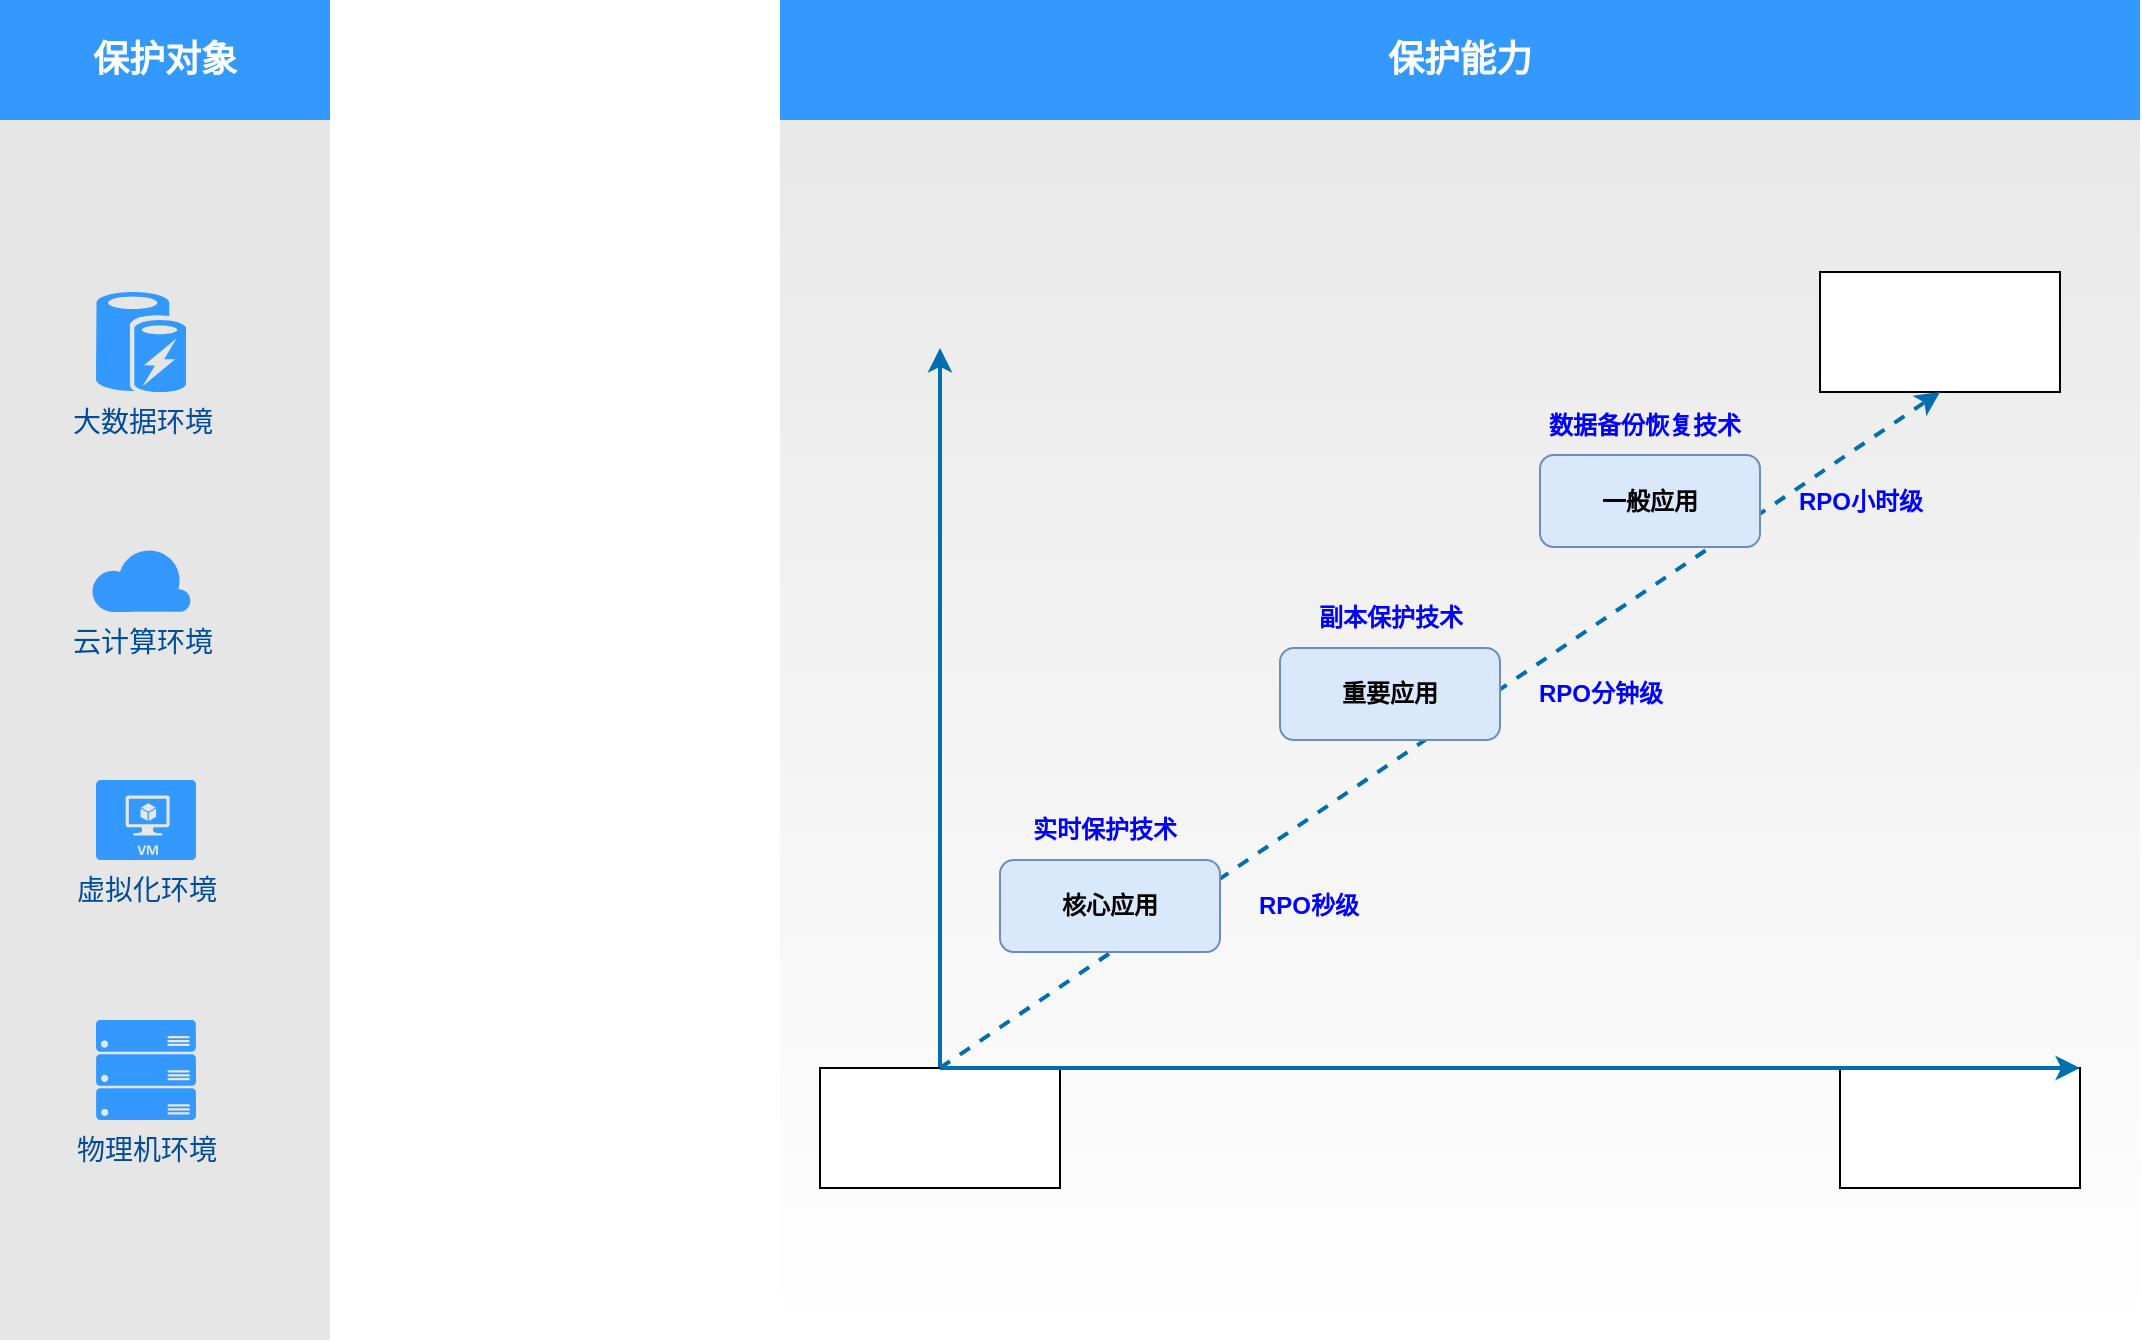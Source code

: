 <mxfile version="16.6.1" type="github">
  <diagram id="6a731a19-8d31-9384-78a2-239565b7b9f0" name="Page-1">
    <mxGraphModel dx="1360" dy="864" grid="1" gridSize="10" guides="1" tooltips="1" connect="1" arrows="1" fold="1" page="1" pageScale="1" pageWidth="1169" pageHeight="827" background="#FFFFFF" math="0" shadow="0">
      <root>
        <mxCell id="0" />
        <mxCell id="1" parent="0" />
        <mxCell id="2019" value="" style="rounded=0;whiteSpace=wrap;html=1;dashed=1;strokeColor=none;strokeWidth=2;fillColor=#E6E6E6;fontFamily=Verdana;fontSize=12;fontColor=#00BEF2" parent="1" vertex="1">
          <mxGeometry x="40" y="56" width="165" height="670" as="geometry" />
        </mxCell>
        <mxCell id="2020" value="" style="rounded=0;whiteSpace=wrap;html=1;dashed=1;strokeColor=none;strokeWidth=2;fillColor=#E6E6E6;fontFamily=Verdana;fontSize=12;fontColor=#00BEF2;gradientColor=#ffffff;" parent="1" vertex="1">
          <mxGeometry x="430" y="56" width="680" height="670" as="geometry" />
        </mxCell>
        <mxCell id="2025" value="保护对象" style="whiteSpace=wrap;html=1;dashed=1;strokeColor=none;strokeWidth=2;fillColor=#3399FF;fontFamily=Helvetica;fontSize=18;fontColor=#FFFFFF;fontStyle=1" parent="1" vertex="1">
          <mxGeometry x="40" y="56" width="165" height="60" as="geometry" />
        </mxCell>
        <mxCell id="2026" value="保护能力" style="whiteSpace=wrap;html=1;dashed=1;strokeColor=none;strokeWidth=2;fillColor=#3399FF;fontFamily=Helvetica;fontSize=18;fontColor=#FFFFFF;fontStyle=1" parent="1" vertex="1">
          <mxGeometry x="430" y="56" width="680" height="60" as="geometry" />
        </mxCell>
        <mxCell id="XsD7LEhc1y7F8JJkWMg8-2085" value="虚拟化环境" style="verticalLabelPosition=bottom;html=1;verticalAlign=top;strokeColor=none;fillColor=#3399FF;shape=mxgraph.azure.virtual_machine;dashed=1;fontSize=14;fontColor=#004C99" parent="1" vertex="1">
          <mxGeometry x="88" y="446" width="50" height="40" as="geometry" />
        </mxCell>
        <mxCell id="XsD7LEhc1y7F8JJkWMg8-2086" value="云计算环境" style="verticalLabelPosition=bottom;html=1;verticalAlign=top;strokeColor=none;fillColor=#3399FF;shape=mxgraph.azure.cloud;dashed=1;fontSize=14;fontColor=#004C99" parent="1" vertex="1">
          <mxGeometry x="85.5" y="329.5" width="50" height="32.5" as="geometry" />
        </mxCell>
        <mxCell id="XsD7LEhc1y7F8JJkWMg8-2087" value="大数据环境" style="verticalLabelPosition=bottom;html=1;verticalAlign=top;strokeColor=none;fillColor=#3399FF;shape=mxgraph.azure.azure_cache;dashed=1;fontFamily=Helvetica;fontSize=14;fontColor=#004C99" parent="1" vertex="1">
          <mxGeometry x="88" y="202" width="45" height="50" as="geometry" />
        </mxCell>
        <mxCell id="XsD7LEhc1y7F8JJkWMg8-2088" value="物理机环境" style="verticalLabelPosition=bottom;html=1;verticalAlign=top;strokeColor=none;fillColor=#3399FF;shape=mxgraph.azure.server_rack;dashed=1;fontFamily=Helvetica;fontSize=14;fontColor=#004C99" parent="1" vertex="1">
          <mxGeometry x="88" y="566" width="50" height="50" as="geometry" />
        </mxCell>
        <mxCell id="aN60g5e6sKYouuoYYlqO-2028" value="" style="endArrow=classic;html=1;rounded=0;exitX=0.5;exitY=0;exitDx=0;exitDy=0;shadow=0;fillColor=#1ba1e2;strokeColor=#006EAF;strokeWidth=2;" edge="1" parent="1" source="aN60g5e6sKYouuoYYlqO-2029">
          <mxGeometry width="50" height="50" relative="1" as="geometry">
            <mxPoint x="570" y="360" as="sourcePoint" />
            <mxPoint x="510.0" y="230" as="targetPoint" />
          </mxGeometry>
        </mxCell>
        <mxCell id="aN60g5e6sKYouuoYYlqO-2029" value="" style="rounded=0;whiteSpace=wrap;html=1;shadow=0;labelBackgroundColor=none;labelBorderColor=none;fillColor=default;gradientColor=none;" vertex="1" parent="1">
          <mxGeometry x="450" y="590" width="120" height="60" as="geometry" />
        </mxCell>
        <mxCell id="aN60g5e6sKYouuoYYlqO-2032" value="" style="rounded=0;whiteSpace=wrap;html=1;shadow=0;labelBackgroundColor=none;labelBorderColor=none;fillColor=default;gradientColor=none;" vertex="1" parent="1">
          <mxGeometry x="960" y="590" width="120" height="60" as="geometry" />
        </mxCell>
        <mxCell id="aN60g5e6sKYouuoYYlqO-2033" value="" style="endArrow=classic;html=1;rounded=0;exitX=0.5;exitY=0;exitDx=0;exitDy=0;entryX=1;entryY=0;entryDx=0;entryDy=0;strokeWidth=2;fillColor=#1ba1e2;strokeColor=#006EAF;" edge="1" parent="1" source="aN60g5e6sKYouuoYYlqO-2029" target="aN60g5e6sKYouuoYYlqO-2032">
          <mxGeometry width="50" height="50" relative="1" as="geometry">
            <mxPoint x="570.0" y="600" as="sourcePoint" />
            <mxPoint x="570.0" y="240" as="targetPoint" />
          </mxGeometry>
        </mxCell>
        <mxCell id="aN60g5e6sKYouuoYYlqO-2034" value="" style="rounded=0;whiteSpace=wrap;html=1;shadow=0;labelBackgroundColor=none;labelBorderColor=none;fillColor=default;gradientColor=none;" vertex="1" parent="1">
          <mxGeometry x="950" y="192" width="120" height="60" as="geometry" />
        </mxCell>
        <mxCell id="aN60g5e6sKYouuoYYlqO-2035" value="" style="endArrow=classic;html=1;rounded=0;entryX=0.5;entryY=1;entryDx=0;entryDy=0;fillColor=#1ba1e2;strokeColor=#006EAF;strokeWidth=2;dashed=1;" edge="1" parent="1" target="aN60g5e6sKYouuoYYlqO-2034">
          <mxGeometry width="50" height="50" relative="1" as="geometry">
            <mxPoint x="510" y="590" as="sourcePoint" />
            <mxPoint x="620" y="310" as="targetPoint" />
          </mxGeometry>
        </mxCell>
        <mxCell id="aN60g5e6sKYouuoYYlqO-2036" value="&lt;b&gt;核心应用&lt;/b&gt;" style="rounded=1;whiteSpace=wrap;html=1;shadow=0;labelBackgroundColor=none;labelBorderColor=none;fillColor=#dae8fc;strokeColor=#6c8ebf;" vertex="1" parent="1">
          <mxGeometry x="540" y="486" width="110" height="46" as="geometry" />
        </mxCell>
        <mxCell id="aN60g5e6sKYouuoYYlqO-2037" value="&lt;b&gt;重要应用&lt;/b&gt;" style="rounded=1;whiteSpace=wrap;html=1;shadow=0;labelBackgroundColor=none;labelBorderColor=none;fillColor=#dae8fc;strokeColor=#6c8ebf;" vertex="1" parent="1">
          <mxGeometry x="680" y="380" width="110" height="46" as="geometry" />
        </mxCell>
        <mxCell id="aN60g5e6sKYouuoYYlqO-2038" value="&lt;b&gt;一般应用&lt;/b&gt;" style="rounded=1;whiteSpace=wrap;html=1;shadow=0;labelBackgroundColor=none;labelBorderColor=none;fillColor=#dae8fc;strokeColor=#6c8ebf;" vertex="1" parent="1">
          <mxGeometry x="810" y="283.5" width="110" height="46" as="geometry" />
        </mxCell>
        <mxCell id="aN60g5e6sKYouuoYYlqO-2039" value="&lt;b&gt;实时保护技术&lt;/b&gt;" style="text;html=1;strokeColor=none;fillColor=none;align=center;verticalAlign=middle;whiteSpace=wrap;rounded=0;shadow=0;labelBackgroundColor=none;labelBorderColor=none;fontColor=#0000FF;" vertex="1" parent="1">
          <mxGeometry x="540" y="456" width="105" height="30" as="geometry" />
        </mxCell>
        <mxCell id="aN60g5e6sKYouuoYYlqO-2040" value="&lt;b&gt;副本保护技术&lt;/b&gt;" style="text;html=1;strokeColor=none;fillColor=none;align=center;verticalAlign=middle;whiteSpace=wrap;rounded=0;shadow=0;labelBackgroundColor=none;labelBorderColor=none;fontColor=#0000FF;" vertex="1" parent="1">
          <mxGeometry x="682.5" y="350" width="105" height="30" as="geometry" />
        </mxCell>
        <mxCell id="aN60g5e6sKYouuoYYlqO-2041" value="&lt;b&gt;数据备份恢复技术&lt;/b&gt;" style="text;html=1;strokeColor=none;fillColor=none;align=center;verticalAlign=middle;whiteSpace=wrap;rounded=0;shadow=0;labelBackgroundColor=none;labelBorderColor=none;fontColor=#0000FF;" vertex="1" parent="1">
          <mxGeometry x="810" y="253.5" width="105" height="30" as="geometry" />
        </mxCell>
        <mxCell id="aN60g5e6sKYouuoYYlqO-2042" value="&lt;b&gt;RPO秒级&lt;/b&gt;" style="text;html=1;strokeColor=none;fillColor=none;align=center;verticalAlign=middle;whiteSpace=wrap;rounded=0;shadow=0;labelBackgroundColor=none;labelBorderColor=none;fontColor=#0000FF;" vertex="1" parent="1">
          <mxGeometry x="642" y="494" width="105" height="30" as="geometry" />
        </mxCell>
        <mxCell id="aN60g5e6sKYouuoYYlqO-2043" value="&lt;b&gt;RPO分钟级&lt;/b&gt;" style="text;html=1;strokeColor=none;fillColor=none;align=center;verticalAlign=middle;whiteSpace=wrap;rounded=0;shadow=0;labelBackgroundColor=none;labelBorderColor=none;fontColor=#0000FF;" vertex="1" parent="1">
          <mxGeometry x="787.5" y="388" width="105" height="30" as="geometry" />
        </mxCell>
        <mxCell id="aN60g5e6sKYouuoYYlqO-2044" value="&lt;b&gt;RPO小时级&lt;/b&gt;" style="text;html=1;strokeColor=none;fillColor=none;align=center;verticalAlign=middle;whiteSpace=wrap;rounded=0;shadow=0;labelBackgroundColor=none;labelBorderColor=none;fontColor=#0000FF;" vertex="1" parent="1">
          <mxGeometry x="917.5" y="291.5" width="105" height="30" as="geometry" />
        </mxCell>
      </root>
    </mxGraphModel>
  </diagram>
</mxfile>
